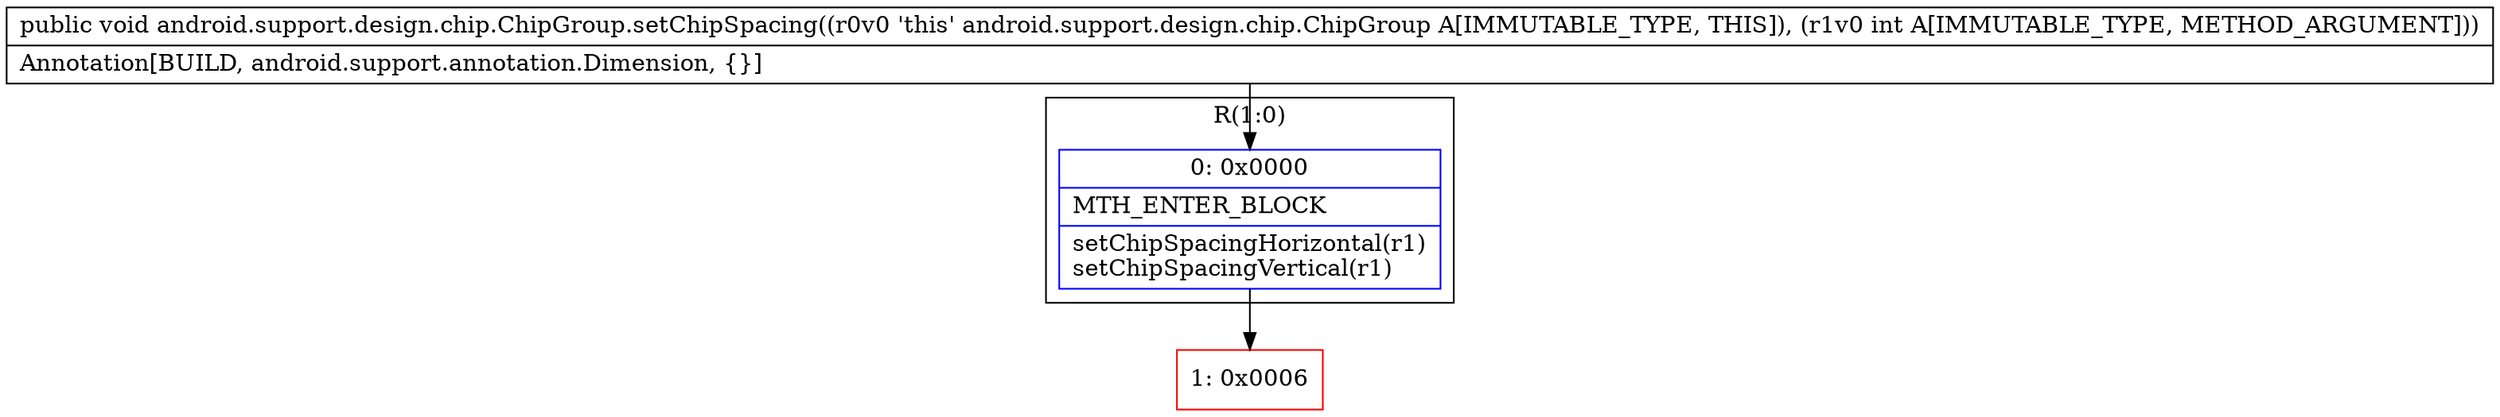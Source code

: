 digraph "CFG forandroid.support.design.chip.ChipGroup.setChipSpacing(I)V" {
subgraph cluster_Region_1561053520 {
label = "R(1:0)";
node [shape=record,color=blue];
Node_0 [shape=record,label="{0\:\ 0x0000|MTH_ENTER_BLOCK\l|setChipSpacingHorizontal(r1)\lsetChipSpacingVertical(r1)\l}"];
}
Node_1 [shape=record,color=red,label="{1\:\ 0x0006}"];
MethodNode[shape=record,label="{public void android.support.design.chip.ChipGroup.setChipSpacing((r0v0 'this' android.support.design.chip.ChipGroup A[IMMUTABLE_TYPE, THIS]), (r1v0 int A[IMMUTABLE_TYPE, METHOD_ARGUMENT]))  | Annotation[BUILD, android.support.annotation.Dimension, \{\}]\l}"];
MethodNode -> Node_0;
Node_0 -> Node_1;
}

